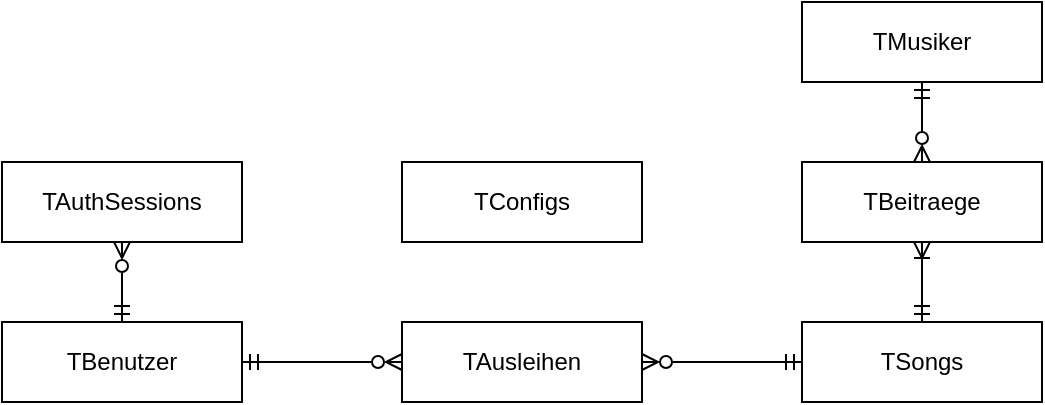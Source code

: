 <mxfile>
    <diagram name="Page-1" id="GLPtVV8WKOHYI1201AlM">
        <mxGraphModel dx="436" dy="224" grid="1" gridSize="10" guides="1" tooltips="1" connect="1" arrows="1" fold="1" page="1" pageScale="1" pageWidth="827" pageHeight="1169" math="0" shadow="0">
            <root>
                <mxCell id="0"/>
                <mxCell id="1" parent="0"/>
                <mxCell id="5p-UJAPBoB6znBdH2lft-1" value="TBenutzer" style="rounded=0;whiteSpace=wrap;html=1;" parent="1" vertex="1">
                    <mxGeometry x="160" y="240" width="120" height="40" as="geometry"/>
                </mxCell>
                <mxCell id="5p-UJAPBoB6znBdH2lft-2" value="TSongs" style="rounded=0;whiteSpace=wrap;html=1;" parent="1" vertex="1">
                    <mxGeometry x="560" y="240" width="120" height="40" as="geometry"/>
                </mxCell>
                <mxCell id="5p-UJAPBoB6znBdH2lft-3" value="TAusleihen" style="rounded=0;whiteSpace=wrap;html=1;" parent="1" vertex="1">
                    <mxGeometry x="360" y="240" width="120" height="40" as="geometry"/>
                </mxCell>
                <mxCell id="5p-UJAPBoB6znBdH2lft-5" style="edgeStyle=orthogonalEdgeStyle;rounded=0;orthogonalLoop=1;jettySize=auto;html=1;exitX=1;exitY=0.5;exitDx=0;exitDy=0;entryX=0;entryY=0.5;entryDx=0;entryDy=0;endArrow=ERzeroToMany;endFill=0;startArrow=ERmandOne;startFill=0;" parent="1" source="5p-UJAPBoB6znBdH2lft-1" target="5p-UJAPBoB6znBdH2lft-3" edge="1">
                    <mxGeometry relative="1" as="geometry"/>
                </mxCell>
                <mxCell id="5p-UJAPBoB6znBdH2lft-6" style="edgeStyle=orthogonalEdgeStyle;rounded=0;orthogonalLoop=1;jettySize=auto;html=1;exitX=0;exitY=0.5;exitDx=0;exitDy=0;endArrow=ERzeroToMany;endFill=0;startArrow=ERmandOne;startFill=0;" parent="1" source="5p-UJAPBoB6znBdH2lft-2" edge="1">
                    <mxGeometry relative="1" as="geometry">
                        <mxPoint x="480" y="260" as="targetPoint"/>
                    </mxGeometry>
                </mxCell>
                <mxCell id="3" style="edgeStyle=none;html=1;exitX=0.5;exitY=1;exitDx=0;exitDy=0;entryX=0.5;entryY=0;entryDx=0;entryDy=0;endArrow=ERmandOne;endFill=0;startArrow=ERzeroToMany;startFill=0;" parent="1" source="2" target="5p-UJAPBoB6znBdH2lft-1" edge="1">
                    <mxGeometry relative="1" as="geometry"/>
                </mxCell>
                <mxCell id="2" value="TAuthSessions" style="rounded=0;whiteSpace=wrap;html=1;" parent="1" vertex="1">
                    <mxGeometry x="160" y="160" width="120" height="40" as="geometry"/>
                </mxCell>
                <mxCell id="6" style="edgeStyle=none;html=1;exitX=0.5;exitY=1;exitDx=0;exitDy=0;entryX=0.5;entryY=0;entryDx=0;entryDy=0;startArrow=ERmandOne;startFill=0;endArrow=ERzeroToMany;endFill=0;" parent="1" source="4" target="5" edge="1">
                    <mxGeometry relative="1" as="geometry"/>
                </mxCell>
                <mxCell id="4" value="TMusiker" style="rounded=0;whiteSpace=wrap;html=1;" parent="1" vertex="1">
                    <mxGeometry x="560" y="80" width="120" height="40" as="geometry"/>
                </mxCell>
                <mxCell id="7" style="edgeStyle=none;html=1;exitX=0.5;exitY=1;exitDx=0;exitDy=0;entryX=0.5;entryY=0;entryDx=0;entryDy=0;startArrow=ERoneToMany;startFill=0;endArrow=ERmandOne;endFill=0;" parent="1" source="5" target="5p-UJAPBoB6znBdH2lft-2" edge="1">
                    <mxGeometry relative="1" as="geometry"/>
                </mxCell>
                <mxCell id="5" value="TBeitraege" style="rounded=0;whiteSpace=wrap;html=1;" parent="1" vertex="1">
                    <mxGeometry x="560" y="160" width="120" height="40" as="geometry"/>
                </mxCell>
                <mxCell id="8" value="TConfigs" style="rounded=0;whiteSpace=wrap;html=1;" parent="1" vertex="1">
                    <mxGeometry x="360" y="160" width="120" height="40" as="geometry"/>
                </mxCell>
            </root>
        </mxGraphModel>
    </diagram>
</mxfile>
